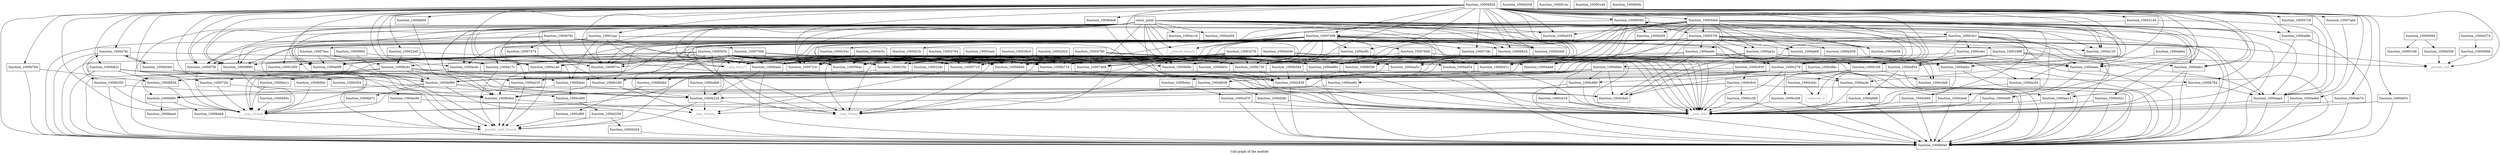 digraph "Call graph of the module." {
  label="Call graph of the module.";
  node [shape=record];

  Node_function_10006828 [label="{function_10006828}"];
  Node_function_1000b65c [label="{function_1000b65c}"];
  Node_function_100097f4 [label="{function_100097f4}"];
  Node_function_1000ac4c [label="{function_1000ac4c}"];
  Node_function_10009880 [label="{function_10009880}"];
  Node_function_1000990c [label="{function_1000990c}"];
  Node_function_1000a0f8 [label="{function_1000a0f8}"];
  Node_function_1000a120 [label="{function_1000a120}"];
  Node_function_1000ac94 [label="{function_1000ac94}"];
  Node_function_1000a17c [label="{function_1000a17c}"];
  Node_function_1000a1a0 [label="{function_1000a1a0}"];
  Node_function_1000a1c4 [label="{function_1000a1c4}"];
  Node_function_1000a220 [label="{function_1000a220}"];
  Node_function_1000a358 [label="{function_1000a358}"];
  Node_function_1000acdc [label="{function_1000acdc}"];
  Node_function_1000a3fc [label="{function_1000a3fc}"];
  Node_function_1000a4a8 [label="{function_1000a4a8}"];
  Node_function_1000b51c [label="{function_1000b51c}"];
  Node_function_1000ad54 [label="{function_1000ad54}"];
  Node_function_1000723c [label="{function_1000723c}"];
  Node_function_1000a554 [label="{function_1000a554}"];
  Node_function_1000728c [label="{function_1000728c}"];
  Node_function_1000aaec [label="{function_1000aaec}"];
  Node_function_100072fc [label="{function_100072fc}"];
  Node_function_1000a5d4 [label="{function_1000a5d4}"];
  Node_function_1000ad9c [label="{function_1000ad9c}"];
  Node_function_1000b550 [label="{function_1000b550}"];
  Node_function_1000ab64 [label="{function_1000ab64}"];
  Node_function_1000b624 [label="{function_1000b624}"];
  Node_function_10007b00 [label="{function_10007b00}"];
  Node_function_1000ade4 [label="{function_1000ade4}"];
  Node_function_1000ae2c [label="{function_1000ae2c}"];
  Node_function_1000a658 [label="{function_1000a658}"];
  Node_function_1000b584 [label="{function_1000b584}"];
  Node_function_1000ab74 [label="{function_1000ab74}"];
  Node_function_1000aed0 [label="{function_1000aed0}"];
  Node_function_10007468 [label="{function_10007468}"];
  Node_function_1000abbc [label="{function_1000abbc}"];
  Node_function_10007bec [label="{function_10007bec}"];
  Node_function_1000afe0 [label="{function_1000afe0}"];
  Node_function_1000aa5c [label="{function_1000aa5c}"];
  Node_function_1000b0a0 [label="{function_1000b0a0}"];
  Node_function_1000b0ac [label="{function_1000b0ac}"];
  Node_function_1000b5b8 [label="{function_1000b5b8}"];
  Node_function_1000ac04 [label="{function_1000ac04}"];
  Node_function_10007574 [label="{function_10007574}"];
  Node_function_1000b0e4 [label="{function_1000b0e4}"];
  Node_function_1000b5f4 [label="{function_1000b5f4}"];
  Node_function_10007d98 [label="{function_10007d98}"];
  Node_function_1000b180 [label="{function_1000b180}"];
  Node_function_1000a76c [label="{function_1000a76c}"];
  Node_function_1000a854 [label="{function_1000a854}"];
  Node_function_1000b224 [label="{function_1000b224}"];
  Node_function_100075b8 [label="{function_100075b8}"];
  Node_function_1000a8d8 [label="{function_1000a8d8}"];
  Node_function_10007ad4 [label="{function_10007ad4}"];
  Node_function_100097cc [label="{function_100097cc}"];
  Node_function_1000b2b4 [label="{function_1000b2b4}"];
  Node_function_1000aaa4 [label="{function_1000aaa4}"];
  Node_function_1000b350 [label="{function_1000b350}"];
  Node_function_1000a93c [label="{function_1000a93c}"];
  Node_function_1000a984 [label="{function_1000a984}"];
  Node_function_1000b4b4 [label="{function_1000b4b4}"];
  Node_function_1000a9cc [label="{function_1000a9cc}"];
  Node_function_1000b4e8 [label="{function_1000b4e8}"];
  Node_function_1000aa14 [label="{function_1000aa14}"];
  Node_function_1000c880 [label="{function_1000c880}"];
  Node_function_1000b69c [label="{function_1000b69c}"];
  Node_function_1000b6d4 [label="{function_1000b6d4}"];
  Node_function_1000b714 [label="{function_1000b714}"];
  Node_function_1000b750 [label="{function_1000b750}"];
  Node_function_1000b784 [label="{function_1000b784}"];
  Node_function_1000b7b4 [label="{function_1000b7b4}"];
  Node_function_1000b800 [label="{function_1000b800}"];
  Node_function_1000b82c [label="{function_1000b82c}"];
  Node_function_1000b90c [label="{function_1000b90c}"];
  Node_function_1000b934 [label="{function_1000b934}"];
  Node_function_1000b95c [label="{function_1000b95c}"];
  Node_function_1000b984 [label="{function_1000b984}"];
  Node_function_1000badc [label="{function_1000badc}"];
  Node_function_1000bb4c [label="{function_1000bb4c}"];
  Node_function_1000bc4c [label="{function_1000bc4c}"];
  Node_function_1000bd7c [label="{function_1000bd7c}"];
  Node_function_1000be1c [label="{function_1000be1c}"];
  Node_function_1000beb8 [label="{function_1000beb8}"];
  Node_function_1000bee4 [label="{function_1000bee4}"];
  Node_function_1000bf00 [label="{function_1000bf00}"];
  Node_function_1000c02c [label="{function_1000c02c}"];
  Node_function_1000c1f4 [label="{function_1000c1f4}"];
  Node_function_1000c278 [label="{function_1000c278}"];
  Node_function_1000c44c [label="{function_1000c44c}"];
  Node_function_1000c4e0 [label="{function_1000c4e0}"];
  Node_function_1000c4e8 [label="{function_1000c4e8}"];
  Node_function_1000c4ec [label="{function_1000c4ec}"];
  Node_function_1000c54c [label="{function_1000c54c}"];
  Node_function_1000c5cc [label="{function_1000c5cc}"];
  Node_function_1000c838 [label="{function_1000c838}"];
  Node_function_1000c8bc [label="{function_1000c8bc}"];
  Node_function_1000c930 [label="{function_1000c930}"];
  Node_function_1000c9c0 [label="{function_1000c9c0}"];
  Node_function_1000cb18 [label="{function_1000cb18}"];
  Node_function_1000cb60 [label="{function_1000cb60}"];
  Node_function_1000cba8 [label="{function_1000cba8}"];
  Node_function_1000cbf0 [label="{function_1000cbf0}"];
  Node_function_1000cc38 [label="{function_1000cc38}"];
  Node_function_1000ccb8 [label="{function_1000ccb8}"];
  Node_function_1000cd00 [label="{function_1000cd00}"];
  Node_function_1000cd70 [label="{function_1000cd70}"];
  Node_function_1000cdb8 [label="{function_1000cdb8}"];
  Node_function_1000ce84 [label="{function_1000ce84}"];
  Node_function_1000cf34 [label="{function_1000cf34}"];
  Node_function_1000cf68 [label="{function_1000cf68}"];
  Node_function_1000d028 [label="{function_1000d028}"];
  Node_function_1000d0ec [label="{function_1000d0ec}"];
  Node_function_1000d23c [label="{function_1000d23c}"];
  Node_function_1000d258 [label="{function_1000d258}"];
  Node_function_1000d28c [label="{function_1000d28c}"];
  Node_function_1000d2d4 [label="{function_1000d2d4}"];
  Node_function_1000d308 [label="{function_1000d308}"];
  Node_function_1000d358 [label="{function_1000d358}"];
  Node_function_1000d374 [label="{function_1000d374}"];
  Node___asm_rlwinm [color="gray50", fontcolor="gray50", label="{__asm_rlwinm}"];
  Node___asm_rlwinm_ [color="gray50", fontcolor="gray50", label="{__asm_rlwinm_}"];
  Node___asm_rlwimi [color="gray50", fontcolor="gray50", label="{__asm_rlwimi}"];
  Node___asm_mfcr [color="gray50", fontcolor="gray50", label="{__asm_mfcr}"];
  Node___asm_mtcrf [color="gray50", fontcolor="gray50", label="{__asm_mtcrf}"];
  Node_unknown_0 [color="gray50", fontcolor="gray50", label="{unknown_0}"];
  Node___pseudo_call [color="gray50", fontcolor="gray50", label="{__pseudo_call}"];
  Node___pseudo_branch [color="gray50", fontcolor="gray50", label="{__pseudo_branch}"];
  Node___pseudo_cond_branch [color="gray50", fontcolor="gray50", label="{__pseudo_cond_branch}"];
  Node_function_10000094 [label="{function_10000094}"];
  Node_function_100000b8 [label="{function_100000b8}"];
  Node_function_1000014c [label="{function_1000014c}"];
  Node_function_10000168 [label="{function_10000168}"];
  Node_function_100001d4 [label="{function_100001d4}"];
  Node_entry_point [label="{entry_point}"];
  Node_function_10001d50 [label="{function_10001d50}"];
  Node_function_10001d98 [label="{function_10001d98}"];
  Node_function_10001eac [label="{function_10001eac}"];
  Node_function_10002140 [label="{function_10002140}"];
  Node_function_100022dc [label="{function_100022dc}"];
  Node_function_1000235c [label="{function_1000235c}"];
  Node_function_100023e0 [label="{function_100023e0}"];
  Node_function_10002764 [label="{function_10002764}"];
  Node_function_10002d24 [label="{function_10002d24}"];
  Node_function_10003278 [label="{function_10003278}"];
  Node_function_100038c0 [label="{function_100038c0}"];
  Node_function_10003ea4 [label="{function_10003ea4}"];
  Node_function_10004448 [label="{function_10004448}"];
  Node_function_10004780 [label="{function_10004780}"];
  Node_function_10004c5c [label="{function_10004c5c}"];
  Node_function_1000503c [label="{function_1000503c}"];
  Node_function_100056ac [label="{function_100056ac}"];
  Node_function_10005710 [label="{function_10005710}"];
  Node_function_100057c8 [label="{function_100057c8}"];
  Node_function_100057f4 [label="{function_100057f4}"];
  Node_function_10005de4 [label="{function_10005de4}"];
  Node_function_1000656c [label="{function_1000656c}"];
  Node_function_10006580 [label="{function_10006580}"];
  Node_function_1000676c [label="{function_1000676c}"];
  Node_function_10006828 -> Node_function_100097f4;
  Node_function_10006828 -> Node_function_1000ac4c;
  Node_function_10006828 -> Node_function_10009880;
  Node_function_10006828 -> Node_function_1000a0f8;
  Node_function_10006828 -> Node_function_1000a120;
  Node_function_10006828 -> Node_function_1000ac94;
  Node_function_10006828 -> Node_function_1000a1a0;
  Node_function_10006828 -> Node_function_1000acdc;
  Node_function_10006828 -> Node_function_1000a3fc;
  Node_function_10006828 -> Node_function_1000723c;
  Node_function_10006828 -> Node_function_1000a554;
  Node_function_10006828 -> Node_function_1000728c;
  Node_function_10006828 -> Node_function_1000aaec;
  Node_function_10006828 -> Node_function_100072fc;
  Node_function_10006828 -> Node_function_1000ad9c;
  Node_function_10006828 -> Node_function_1000b550;
  Node_function_10006828 -> Node_function_1000b624;
  Node_function_10006828 -> Node_function_1000ade4;
  Node_function_10006828 -> Node_function_1000ab74;
  Node_function_10006828 -> Node_function_1000b0a0;
  Node_function_10006828 -> Node_function_1000b5b8;
  Node_function_10006828 -> Node_function_1000b0e4;
  Node_function_10006828 -> Node_function_10007d98;
  Node_function_10006828 -> Node_function_1000a76c;
  Node_function_10006828 -> Node_function_1000a854;
  Node_function_10006828 -> Node_function_10007ad4;
  Node_function_10006828 -> Node_function_100097cc;
  Node_function_10006828 -> Node_function_1000aaa4;
  Node_function_10006828 -> Node_function_1000a93c;
  Node_function_10006828 -> Node_function_1000a984;
  Node_function_10006828 -> Node_function_1000a9cc;
  Node_function_10006828 -> Node_function_1000b4e8;
  Node_function_10006828 -> Node_function_1000b69c;
  Node_function_10006828 -> Node_function_1000b750;
  Node_function_10006828 -> Node_function_1000b784;
  Node_function_10006828 -> Node_function_1000b7b4;
  Node_function_10006828 -> Node_function_1000b800;
  Node_function_10006828 -> Node_function_1000b82c;
  Node_function_10006828 -> Node_function_1000c1f4;
  Node_function_10006828 -> Node_function_1000c278;
  Node_function_10006828 -> Node___asm_rlwinm;
  Node_function_10006828 -> Node___pseudo_call;
  Node_function_10006828 -> Node_function_10001eac;
  Node_function_10006828 -> Node_function_10002140;
  Node_function_10006828 -> Node_function_100023e0;
  Node_function_10006828 -> Node_function_100057c8;
  Node_function_10006828 -> Node_function_10005de4;
  Node_function_10006828 -> Node_function_10006580;
  Node_function_1000b65c -> Node_function_1000c838;
  Node_function_100097f4 -> Node___asm_rlwinm;
  Node_function_100097f4 -> Node___pseudo_cond_branch;
  Node_function_1000ac4c -> Node_function_1000b0a0;
  Node_function_1000ac4c -> Node___asm_mfcr;
  Node_function_10009880 -> Node___asm_rlwinm;
  Node_function_10009880 -> Node___pseudo_cond_branch;
  Node_function_1000990c -> Node_function_1000a17c;
  Node_function_1000990c -> Node_function_1000b984;
  Node_function_1000a0f8 -> Node___pseudo_cond_branch;
  Node_function_1000ac94 -> Node_function_1000b0a0;
  Node_function_1000ac94 -> Node___asm_mfcr;
  Node_function_1000a17c -> Node___pseudo_cond_branch;
  Node_function_1000a1a0 -> Node___pseudo_cond_branch;
  Node_function_1000a220 -> Node___pseudo_cond_branch;
  Node_function_1000a358 -> Node_function_1000abbc;
  Node_function_1000acdc -> Node_function_1000b0a0;
  Node_function_1000acdc -> Node___asm_mfcr;
  Node_function_1000a3fc -> Node_function_1000b550;
  Node_function_1000a3fc -> Node_function_1000b584;
  Node_function_1000a3fc -> Node_function_1000b0a0;
  Node_function_1000a3fc -> Node_function_1000a984;
  Node_function_1000a3fc -> Node_function_1000b750;
  Node_function_1000b51c -> Node_function_1000c838;
  Node_function_1000ad54 -> Node_function_1000b0a0;
  Node_function_1000ad54 -> Node___asm_mfcr;
  Node_function_1000728c -> Node_function_1000ad54;
  Node_function_1000728c -> Node_function_1000aa5c;
  Node_function_1000728c -> Node_function_1000b0ac;
  Node_function_1000728c -> Node_function_1000aa14;
  Node_function_1000aaec -> Node_function_1000b0a0;
  Node_function_1000aaec -> Node___asm_mfcr;
  Node_function_100072fc -> Node_function_1000b0e4;
  Node_function_100072fc -> Node___asm_rlwinm;
  Node_function_1000ad9c -> Node_function_1000b0a0;
  Node_function_1000ad9c -> Node___asm_mfcr;
  Node_function_1000b550 -> Node_function_1000c838;
  Node_function_1000ab64 -> Node_function_1000aaec;
  Node_function_1000b624 -> Node_function_1000c838;
  Node_function_10007b00 -> Node_function_1000a1a0;
  Node_function_10007b00 -> Node_function_1000b550;
  Node_function_10007b00 -> Node_function_1000a854;
  Node_function_10007b00 -> Node_function_1000a984;
  Node_function_10007b00 -> Node_function_1000b750;
  Node_function_1000ade4 -> Node_function_1000b0a0;
  Node_function_1000ade4 -> Node___asm_mfcr;
  Node_function_1000ae2c -> Node_function_1000b0a0;
  Node_function_1000ae2c -> Node_function_1000a984;
  Node_function_1000ae2c -> Node_function_1000bb4c;
  Node_function_1000ae2c -> Node_function_1000c4e0;
  Node_function_1000ae2c -> Node_function_1000c4e8;
  Node_function_1000b584 -> Node_function_1000c838;
  Node_function_1000ab74 -> Node_function_1000b0a0;
  Node_function_1000ab74 -> Node___asm_mfcr;
  Node_function_1000aed0 -> Node_function_1000aaec;
  Node_function_1000aed0 -> Node_function_1000b0a0;
  Node_function_1000aed0 -> Node_function_1000a854;
  Node_function_1000aed0 -> Node_function_1000a984;
  Node_function_1000aed0 -> Node_function_1000b984;
  Node_function_1000aed0 -> Node_function_1000badc;
  Node_function_1000aed0 -> Node_function_1000bb4c;
  Node_function_1000aed0 -> Node_function_1000c4e0;
  Node_function_1000aed0 -> Node_function_1000c8bc;
  Node_function_1000abbc -> Node_function_1000b0a0;
  Node_function_1000abbc -> Node___asm_mfcr;
  Node_function_10007bec -> Node_function_1000a0f8;
  Node_function_10007bec -> Node_function_1000a17c;
  Node_function_10007bec -> Node_function_1000b984;
  Node_function_10007bec -> Node_function_1000bc4c;
  Node_function_1000afe0 -> Node_function_1000c4e0;
  Node_function_1000afe0 -> Node_function_1000c4e8;
  Node_function_1000afe0 -> Node_function_1000c930;
  Node_function_1000aa5c -> Node_function_1000b0a0;
  Node_function_1000aa5c -> Node___asm_mfcr;
  Node_function_1000b0ac -> Node_function_1000cd70;
  Node_function_1000b5b8 -> Node_function_1000c838;
  Node_function_1000ac04 -> Node_function_1000b0a0;
  Node_function_1000ac04 -> Node___asm_mfcr;
  Node_function_10007574 -> Node_function_1000bb4c;
  Node_function_1000b0e4 -> Node___asm_rlwinm_;
  Node_function_1000b0e4 -> Node___pseudo_cond_branch;
  Node_function_1000b5f4 -> Node_function_1000c838;
  Node_function_10007d98 -> Node_function_1000b65c;
  Node_function_10007d98 -> Node_function_1000ac4c;
  Node_function_10007d98 -> Node_function_1000a3fc;
  Node_function_10007d98 -> Node_function_1000ad54;
  Node_function_10007d98 -> Node_function_1000723c;
  Node_function_10007d98 -> Node_function_1000728c;
  Node_function_10007d98 -> Node_function_1000b624;
  Node_function_10007d98 -> Node_function_10007b00;
  Node_function_10007d98 -> Node_function_10007bec;
  Node_function_10007d98 -> Node_function_1000b0a0;
  Node_function_10007d98 -> Node_function_1000b5b8;
  Node_function_10007d98 -> Node_function_1000b180;
  Node_function_10007d98 -> Node_function_1000a854;
  Node_function_10007d98 -> Node_function_1000a984;
  Node_function_10007d98 -> Node_function_1000a9cc;
  Node_function_10007d98 -> Node_function_1000b69c;
  Node_function_10007d98 -> Node_function_1000b6d4;
  Node_function_10007d98 -> Node_function_1000b714;
  Node_function_10007d98 -> Node_function_1000b750;
  Node_function_10007d98 -> Node_function_1000badc;
  Node_function_10007d98 -> Node_function_1000c1f4;
  Node_function_10007d98 -> Node___asm_rlwinm;
  Node_function_10007d98 -> Node___asm_rlwimi;
  Node_function_10007d98 -> Node___pseudo_branch;
  Node_function_10007d98 -> Node_function_100056ac;
  Node_function_10007d98 -> Node_function_10005710;
  Node_function_1000b180 -> Node_function_1000b0e4;
  Node_function_1000b180 -> Node___asm_rlwinm_;
  Node_function_1000a76c -> Node_function_1000b0a0;
  Node_function_1000a76c -> Node_function_1000b2b4;
  Node_function_1000a76c -> Node_function_1000b350;
  Node_function_1000a76c -> Node___asm_mfcr;
  Node_function_1000a854 -> Node_function_1000b0a0;
  Node_function_1000a854 -> Node_function_1000a8d8;
  Node_function_1000a854 -> Node___asm_mfcr;
  Node_function_1000b224 -> Node___asm_rlwinm_;
  Node_function_1000b224 -> Node___asm_rlwimi;
  Node_function_1000b224 -> Node___pseudo_cond_branch;
  Node_function_100075b8 -> Node_function_1000b65c;
  Node_function_100075b8 -> Node_function_1000ac4c;
  Node_function_100075b8 -> Node_function_1000a0f8;
  Node_function_100075b8 -> Node_function_1000a1a0;
  Node_function_100075b8 -> Node_function_1000723c;
  Node_function_100075b8 -> Node_function_1000b550;
  Node_function_100075b8 -> Node_function_1000a854;
  Node_function_100075b8 -> Node_function_1000a984;
  Node_function_100075b8 -> Node_function_1000b69c;
  Node_function_100075b8 -> Node_function_1000b750;
  Node_function_100075b8 -> Node_function_1000badc;
  Node_function_100075b8 -> Node_function_1000bb4c;
  Node_function_100075b8 -> Node_function_1000bc4c;
  Node_function_100075b8 -> Node_function_1000c278;
  Node_function_100075b8 -> Node___asm_rlwinm;
  Node_function_100075b8 -> Node___asm_mfcr;
  Node_function_100075b8 -> Node___asm_mtcrf;
  Node_function_1000a8d8 -> Node_function_1000b0a0;
  Node_function_1000a8d8 -> Node___asm_mfcr;
  Node_function_10007ad4 -> Node_function_1000aaa4;
  Node_function_1000b2b4 -> Node_function_1000a76c;
  Node_function_1000b2b4 -> Node_function_1000b224;
  Node_function_1000b2b4 -> Node_function_1000cf34;
  Node_function_1000aaa4 -> Node_function_1000b0a0;
  Node_function_1000aaa4 -> Node___asm_mfcr;
  Node_function_1000b350 -> Node_function_1000b0a0;
  Node_function_1000b350 -> Node_function_1000b0e4;
  Node_function_1000b350 -> Node_function_1000a76c;
  Node_function_1000b350 -> Node___asm_rlwinm;
  Node_function_1000a93c -> Node_function_1000b0a0;
  Node_function_1000a93c -> Node___asm_mfcr;
  Node_function_1000a984 -> Node_function_1000b0a0;
  Node_function_1000a984 -> Node___asm_mfcr;
  Node_function_1000b4b4 -> Node_function_1000cf68;
  Node_function_1000a9cc -> Node_function_1000b0a0;
  Node_function_1000a9cc -> Node___asm_mfcr;
  Node_function_1000b4e8 -> Node_function_1000c838;
  Node_function_1000aa14 -> Node_function_1000b0a0;
  Node_function_1000aa14 -> Node___asm_mfcr;
  Node_function_1000c880 -> Node_function_1000b0a0;
  Node_function_1000c880 -> Node___asm_mfcr;
  Node_function_1000b69c -> Node_function_1000c838;
  Node_function_1000b6d4 -> Node_function_1000c838;
  Node_function_1000b714 -> Node_function_1000c838;
  Node_function_1000b750 -> Node_function_1000c838;
  Node_function_1000b784 -> Node_function_1000aaa4;
  Node_function_1000b784 -> Node_function_1000aa14;
  Node_function_1000b7b4 -> Node_function_1000b0a0;
  Node_function_1000b7b4 -> Node_function_1000b934;
  Node_function_1000b800 -> Node_function_1000b224;
  Node_function_1000b82c -> Node_function_1000b0a0;
  Node_function_1000b82c -> Node_function_1000b90c;
  Node_function_1000b82c -> Node_function_1000b934;
  Node_function_1000b82c -> Node_function_1000d028;
  Node_function_1000b90c -> Node___asm_rlwinm;
  Node_function_1000b934 -> Node___asm_rlwinm;
  Node_function_1000b95c -> Node___asm_rlwinm;
  Node_function_1000b984 -> Node_function_1000b0a0;
  Node_function_1000b984 -> Node_function_1000bd7c;
  Node_function_1000b984 -> Node_function_1000bf00;
  Node_function_1000b984 -> Node_function_1000c4e0;
  Node_function_1000b984 -> Node_function_1000cd00;
  Node_function_1000b984 -> Node___asm_rlwinm;
  Node_function_1000badc -> Node_function_1000b0a0;
  Node_function_1000badc -> Node_function_1000b224;
  Node_function_1000badc -> Node_function_1000b984;
  Node_function_1000bb4c -> Node_function_1000bf00;
  Node_function_1000bb4c -> Node_function_1000c4e0;
  Node_function_1000bb4c -> Node_function_1000cd00;
  Node_function_1000bc4c -> Node_function_1000b0e4;
  Node_function_1000bc4c -> Node_function_1000b984;
  Node_function_1000bc4c -> Node_function_1000bb4c;
  Node_function_1000bc4c -> Node_function_1000be1c;
  Node_function_1000bc4c -> Node_function_1000bf00;
  Node_function_1000bc4c -> Node_function_1000c4e0;
  Node_function_1000bc4c -> Node___asm_rlwinm;
  Node_function_1000bd7c -> Node___asm_rlwinm;
  Node_function_1000be1c -> Node___asm_rlwinm;
  Node_function_1000beb8 -> Node___pseudo_cond_branch;
  Node_function_1000bf00 -> Node_function_1000beb8;
  Node_function_1000bf00 -> Node_function_1000bee4;
  Node_function_1000c02c -> Node_function_1000b0a0;
  Node_function_1000c02c -> Node___asm_rlwinm_;
  Node_function_1000c1f4 -> Node_function_1000c880;
  Node_function_1000c1f4 -> Node_function_1000c44c;
  Node_function_1000c1f4 -> Node_function_1000c4e0;
  Node_function_1000c1f4 -> Node_function_1000c4e8;
  Node_function_1000c1f4 -> Node_unknown_0;
  Node_function_1000c278 -> Node_function_1000acdc;
  Node_function_1000c278 -> Node_function_1000b0a0;
  Node_function_1000c278 -> Node_function_1000b90c;
  Node_function_1000c278 -> Node_function_1000b934;
  Node_function_1000c278 -> Node_function_1000ccb8;
  Node_function_1000c278 -> Node_function_1000d028;
  Node_function_1000c278 -> Node___asm_rlwinm;
  Node_function_1000c278 -> Node___asm_mfcr;
  Node_function_1000c44c -> Node_unknown_0;
  Node_function_1000c4ec -> Node_function_1000aaec;
  Node_function_1000c4ec -> Node_function_1000a854;
  Node_function_1000c4ec -> Node_function_1000d0ec;
  Node_function_1000c5cc -> Node_function_1000b0a0;
  Node_function_1000c5cc -> Node_function_1000b0e4;
  Node_function_1000c5cc -> Node_function_1000b224;
  Node_function_1000c5cc -> Node_function_1000c1f4;
  Node_function_1000c5cc -> Node_function_1000c4ec;
  Node_function_1000c5cc -> Node_function_1000c54c;
  Node_function_1000c5cc -> Node_function_1000cb18;
  Node_function_1000c5cc -> Node_function_1000cb60;
  Node_function_1000c5cc -> Node_function_1000cba8;
  Node_function_1000c5cc -> Node_function_1000cbf0;
  Node_function_1000c5cc -> Node_function_1000d23c;
  Node_function_1000c5cc -> Node___pseudo_call;
  Node_function_1000c838 -> Node_function_1000b0a0;
  Node_function_1000c838 -> Node___asm_mfcr;
  Node_function_1000c8bc -> Node_function_1000b0a0;
  Node_function_1000c8bc -> Node_function_1000ce84;
  Node_function_1000c8bc -> Node___asm_mfcr;
  Node_function_1000c930 -> Node_function_1000b180;
  Node_function_1000c930 -> Node_function_1000c9c0;
  Node_function_1000c9c0 -> Node_function_1000b0a0;
  Node_function_1000c9c0 -> Node_function_1000b0e4;
  Node_function_1000c9c0 -> Node_function_1000cc38;
  Node_function_1000c9c0 -> Node___asm_rlwinm;
  Node_function_1000c9c0 -> Node___asm_mfcr;
  Node_function_1000cb18 -> Node_function_1000b0a0;
  Node_function_1000cb18 -> Node___asm_mfcr;
  Node_function_1000cb60 -> Node_function_1000b0a0;
  Node_function_1000cb60 -> Node___asm_mfcr;
  Node_function_1000cba8 -> Node_function_1000b0a0;
  Node_function_1000cba8 -> Node___asm_mfcr;
  Node_function_1000cbf0 -> Node_function_1000b0a0;
  Node_function_1000cbf0 -> Node___asm_mfcr;
  Node_function_1000cc38 -> Node_function_1000b0a0;
  Node_function_1000cc38 -> Node___asm_mfcr;
  Node_function_1000ccb8 -> Node_function_1000b0a0;
  Node_function_1000ccb8 -> Node___asm_mfcr;
  Node_function_1000cd00 -> Node_function_1000d258;
  Node_function_1000cd70 -> Node_function_1000b0a0;
  Node_function_1000cd70 -> Node___asm_mfcr;
  Node_function_1000cdb8 -> Node_function_1000b224;
  Node_function_1000ce84 -> Node_function_1000b224;
  Node_function_1000cf34 -> Node_function_1000b0e4;
  Node_function_1000cf68 -> Node___pseudo_cond_branch;
  Node_function_1000d028 -> Node_function_1000b0e4;
  Node_function_1000d028 -> Node_function_1000d28c;
  Node_function_1000d0ec -> Node_function_1000acdc;
  Node_function_1000d0ec -> Node_function_1000b224;
  Node_function_1000d0ec -> Node_function_1000c880;
  Node_function_1000d0ec -> Node_function_1000b784;
  Node_function_1000d0ec -> Node_function_1000b934;
  Node_function_1000d0ec -> Node_function_1000c4e0;
  Node_function_1000d0ec -> Node_function_1000d028;
  Node_function_1000d0ec -> Node___pseudo_cond_branch;
  Node_function_1000d258 -> Node_function_1000d2d4;
  Node_function_1000d258 -> Node___pseudo_cond_branch;
  Node_function_1000d28c -> Node_function_1000b0a0;
  Node_function_1000d28c -> Node___asm_mfcr;
  Node_function_1000d2d4 -> Node_function_1000b0a0;
  Node_function_1000d308 -> Node___pseudo_call;
  Node_function_1000d374 -> Node_function_100000b8;
  Node_function_10000094 -> Node_function_1000d308;
  Node_function_10000094 -> Node_function_10000168;
  Node_function_100000b8 -> Node___pseudo_call;
  Node_entry_point -> Node_function_100097f4;
  Node_entry_point -> Node_function_1000ac4c;
  Node_entry_point -> Node_function_10009880;
  Node_entry_point -> Node_function_1000a0f8;
  Node_entry_point -> Node_function_1000a120;
  Node_entry_point -> Node_function_1000a1a0;
  Node_entry_point -> Node_function_1000a1c4;
  Node_entry_point -> Node_function_1000a220;
  Node_entry_point -> Node_function_1000a4a8;
  Node_entry_point -> Node_function_1000ad54;
  Node_entry_point -> Node_function_1000723c;
  Node_entry_point -> Node_function_1000a554;
  Node_entry_point -> Node_function_1000a5d4;
  Node_entry_point -> Node_function_1000b550;
  Node_entry_point -> Node_function_1000b624;
  Node_entry_point -> Node_function_1000a658;
  Node_entry_point -> Node_function_1000b0a0;
  Node_entry_point -> Node_function_1000b5b8;
  Node_entry_point -> Node_function_1000b180;
  Node_entry_point -> Node_function_1000a854;
  Node_entry_point -> Node_function_1000b224;
  Node_entry_point -> Node_function_100097cc;
  Node_entry_point -> Node_function_1000a984;
  Node_entry_point -> Node_function_1000b69c;
  Node_entry_point -> Node_function_1000b714;
  Node_entry_point -> Node_function_1000b750;
  Node_entry_point -> Node_function_1000badc;
  Node_entry_point -> Node_function_1000c278;
  Node_entry_point -> Node_function_1000c5cc;
  Node_entry_point -> Node___asm_rlwinm;
  Node_entry_point -> Node___asm_mfcr;
  Node_entry_point -> Node___asm_mtcrf;
  Node_entry_point -> Node___pseudo_branch;
  Node_entry_point -> Node_function_10001d50;
  Node_entry_point -> Node_function_1000235c;
  Node_function_10001d50 -> Node___pseudo_cond_branch;
  Node_function_10001d98 -> Node_function_1000aa5c;
  Node_function_10001d98 -> Node_function_1000aaa4;
  Node_function_10001d98 -> Node_function_1000a9cc;
  Node_function_10001d98 -> Node_function_1000c1f4;
  Node_function_10001d98 -> Node_function_1000c278;
  Node_function_10001d98 -> Node___pseudo_call;
  Node_function_10001eac -> Node_function_1000a17c;
  Node_function_10001eac -> Node_function_1000b0a0;
  Node_function_10001eac -> Node_function_1000badc;
  Node_function_10001eac -> Node_function_1000bb4c;
  Node_function_10001eac -> Node___asm_mfcr;
  Node_function_10001eac -> Node___asm_mtcrf;
  Node_function_10001eac -> Node_function_10001d98;
  Node_function_10002140 -> Node_function_10007d98;
  Node_function_10002140 -> Node_function_1000aaa4;
  Node_function_100022dc -> Node_function_1000b4b4;
  Node_function_1000235c -> Node_function_1000a220;
  Node_function_100023e0 -> Node_function_1000badc;
  Node_function_100023e0 -> Node_function_1000bc4c;
  Node_function_10002764 -> Node_function_1000a17c;
  Node_function_10002764 -> Node_function_1000723c;
  Node_function_10002764 -> Node_function_10007468;
  Node_function_10002764 -> Node_function_1000a984;
  Node_function_10002764 -> Node_function_1000b6d4;
  Node_function_10002764 -> Node_function_1000b714;
  Node_function_10002764 -> Node_function_1000b750;
  Node_function_10002764 -> Node_function_1000badc;
  Node_function_10002764 -> Node___asm_rlwimi;
  Node_function_10002764 -> Node___asm_mfcr;
  Node_function_10002764 -> Node___asm_mtcrf;
  Node_function_10002764 -> Node_function_1000235c;
  Node_function_10002764 -> Node_function_100056ac;
  Node_function_10002764 -> Node_function_10005710;
  Node_function_10002d24 -> Node_function_1000723c;
  Node_function_10002d24 -> Node_function_10007468;
  Node_function_10002d24 -> Node_function_1000a984;
  Node_function_10002d24 -> Node_function_1000b6d4;
  Node_function_10002d24 -> Node_function_1000b714;
  Node_function_10002d24 -> Node_function_1000b750;
  Node_function_10002d24 -> Node_function_1000badc;
  Node_function_10002d24 -> Node___asm_rlwimi;
  Node_function_10002d24 -> Node___asm_mfcr;
  Node_function_10002d24 -> Node___asm_mtcrf;
  Node_function_10002d24 -> Node_function_1000235c;
  Node_function_10002d24 -> Node_function_100056ac;
  Node_function_10002d24 -> Node_function_10005710;
  Node_function_10003278 -> Node_function_1000b65c;
  Node_function_10003278 -> Node_function_1000ad54;
  Node_function_10003278 -> Node_function_1000723c;
  Node_function_10003278 -> Node_function_1000b550;
  Node_function_10003278 -> Node_function_10007468;
  Node_function_10003278 -> Node_function_1000a854;
  Node_function_10003278 -> Node_function_1000a984;
  Node_function_10003278 -> Node_function_1000b6d4;
  Node_function_10003278 -> Node_function_1000b714;
  Node_function_10003278 -> Node_function_1000b750;
  Node_function_10003278 -> Node_function_1000b984;
  Node_function_10003278 -> Node_function_1000badc;
  Node_function_10003278 -> Node___asm_rlwimi;
  Node_function_10003278 -> Node___asm_mfcr;
  Node_function_10003278 -> Node___asm_mtcrf;
  Node_function_10003278 -> Node_function_1000235c;
  Node_function_10003278 -> Node_function_100056ac;
  Node_function_10003278 -> Node_function_10005710;
  Node_function_100038c0 -> Node_function_1000723c;
  Node_function_100038c0 -> Node_function_10007468;
  Node_function_100038c0 -> Node_function_1000a984;
  Node_function_100038c0 -> Node_function_1000b6d4;
  Node_function_100038c0 -> Node_function_1000b714;
  Node_function_100038c0 -> Node_function_1000b750;
  Node_function_100038c0 -> Node_function_1000badc;
  Node_function_100038c0 -> Node___asm_rlwimi;
  Node_function_100038c0 -> Node___asm_mfcr;
  Node_function_100038c0 -> Node___asm_mtcrf;
  Node_function_100038c0 -> Node_function_100022dc;
  Node_function_100038c0 -> Node_function_1000235c;
  Node_function_100038c0 -> Node_function_100056ac;
  Node_function_100038c0 -> Node_function_10005710;
  Node_function_10003ea4 -> Node_function_1000723c;
  Node_function_10003ea4 -> Node_function_1000a984;
  Node_function_10003ea4 -> Node_function_1000b6d4;
  Node_function_10003ea4 -> Node_function_1000b714;
  Node_function_10003ea4 -> Node_function_1000b750;
  Node_function_10003ea4 -> Node_function_1000badc;
  Node_function_10003ea4 -> Node___asm_rlwimi;
  Node_function_10003ea4 -> Node___asm_mfcr;
  Node_function_10003ea4 -> Node___asm_mtcrf;
  Node_function_10003ea4 -> Node_function_100022dc;
  Node_function_10003ea4 -> Node_function_1000235c;
  Node_function_10003ea4 -> Node_function_100056ac;
  Node_function_10003ea4 -> Node_function_10005710;
  Node_function_10004448 -> Node_function_1000b51c;
  Node_function_10004448 -> Node_function_1000723c;
  Node_function_10004448 -> Node_function_1000b550;
  Node_function_10004448 -> Node_function_10007468;
  Node_function_10004448 -> Node_function_1000b69c;
  Node_function_10004448 -> Node_function_1000b750;
  Node_function_10004448 -> Node_function_1000badc;
  Node_function_10004448 -> Node___asm_mfcr;
  Node_function_10004448 -> Node_function_1000235c;
  Node_function_10004780 -> Node_function_1000723c;
  Node_function_10004780 -> Node_function_10007468;
  Node_function_10004780 -> Node_function_1000a984;
  Node_function_10004780 -> Node_function_1000b6d4;
  Node_function_10004780 -> Node_function_1000b714;
  Node_function_10004780 -> Node_function_1000b750;
  Node_function_10004780 -> Node_function_1000badc;
  Node_function_10004780 -> Node___asm_rlwimi;
  Node_function_10004780 -> Node___asm_mfcr;
  Node_function_10004780 -> Node___asm_mtcrf;
  Node_function_10004780 -> Node_function_1000235c;
  Node_function_10004780 -> Node_function_100056ac;
  Node_function_10004780 -> Node_function_10005710;
  Node_function_10004c5c -> Node_function_10009880;
  Node_function_10004c5c -> Node_function_1000a17c;
  Node_function_10004c5c -> Node_function_1000723c;
  Node_function_10004c5c -> Node_function_100097cc;
  Node_function_10004c5c -> Node_function_1000a984;
  Node_function_10004c5c -> Node_function_1000b6d4;
  Node_function_10004c5c -> Node_function_1000b714;
  Node_function_10004c5c -> Node_function_1000b750;
  Node_function_10004c5c -> Node_function_1000badc;
  Node_function_10004c5c -> Node___asm_rlwimi;
  Node_function_10004c5c -> Node___asm_mfcr;
  Node_function_10004c5c -> Node___asm_mtcrf;
  Node_function_10004c5c -> Node_function_1000235c;
  Node_function_10004c5c -> Node_function_100056ac;
  Node_function_10004c5c -> Node_function_10005710;
  Node_function_1000503c -> Node_function_100097f4;
  Node_function_1000503c -> Node_function_10009880;
  Node_function_1000503c -> Node_function_1000a0f8;
  Node_function_1000503c -> Node_function_1000a17c;
  Node_function_1000503c -> Node_function_1000a4a8;
  Node_function_1000503c -> Node_function_1000723c;
  Node_function_1000503c -> Node_function_1000aaec;
  Node_function_1000503c -> Node_function_100072fc;
  Node_function_1000503c -> Node_function_1000abbc;
  Node_function_1000503c -> Node_function_100097cc;
  Node_function_1000503c -> Node_function_1000a984;
  Node_function_1000503c -> Node_function_1000b4b4;
  Node_function_1000503c -> Node_function_1000b6d4;
  Node_function_1000503c -> Node_function_1000b714;
  Node_function_1000503c -> Node_function_1000b750;
  Node_function_1000503c -> Node_function_1000badc;
  Node_function_1000503c -> Node___asm_rlwimi;
  Node_function_1000503c -> Node___asm_mfcr;
  Node_function_1000503c -> Node___asm_mtcrf;
  Node_function_1000503c -> Node_function_10001d50;
  Node_function_1000503c -> Node_function_1000235c;
  Node_function_1000503c -> Node_function_100056ac;
  Node_function_1000503c -> Node_function_10005710;
  Node_function_10005710 -> Node___asm_rlwinm_;
  Node_function_100057c8 -> Node_function_1000aaa4;
  Node_function_100057f4 -> Node_function_100097f4;
  Node_function_100057f4 -> Node_function_10009880;
  Node_function_100057f4 -> Node_function_1000a0f8;
  Node_function_100057f4 -> Node_function_1000a120;
  Node_function_100057f4 -> Node_function_1000a1a0;
  Node_function_100057f4 -> Node_function_1000a220;
  Node_function_100057f4 -> Node_function_1000a358;
  Node_function_100057f4 -> Node_function_1000a4a8;
  Node_function_100057f4 -> Node_function_1000aaec;
  Node_function_100057f4 -> Node_function_1000ae2c;
  Node_function_100057f4 -> Node_function_1000a658;
  Node_function_100057f4 -> Node_function_1000aed0;
  Node_function_100057f4 -> Node_function_1000afe0;
  Node_function_100057f4 -> Node_function_1000ac04;
  Node_function_100057f4 -> Node_function_1000b224;
  Node_function_100057f4 -> Node_function_100097cc;
  Node_function_100057f4 -> Node_function_1000aaa4;
  Node_function_100057f4 -> Node_function_1000a984;
  Node_function_100057f4 -> Node_function_1000c278;
  Node_function_10005de4 -> Node_function_100097f4;
  Node_function_10005de4 -> Node_function_10009880;
  Node_function_10005de4 -> Node_function_1000a120;
  Node_function_10005de4 -> Node_function_1000a1a0;
  Node_function_10005de4 -> Node_function_1000a4a8;
  Node_function_10005de4 -> Node_function_1000b51c;
  Node_function_10005de4 -> Node_function_1000ad54;
  Node_function_10005de4 -> Node_function_1000a554;
  Node_function_10005de4 -> Node_function_1000aaec;
  Node_function_10005de4 -> Node_function_1000ad9c;
  Node_function_10005de4 -> Node_function_1000ae2c;
  Node_function_10005de4 -> Node_function_1000a658;
  Node_function_10005de4 -> Node_function_1000aed0;
  Node_function_10005de4 -> Node_function_1000abbc;
  Node_function_10005de4 -> Node_function_1000afe0;
  Node_function_10005de4 -> Node_function_1000aa5c;
  Node_function_10005de4 -> Node_function_1000ac04;
  Node_function_10005de4 -> Node_function_1000b5f4;
  Node_function_10005de4 -> Node_function_100097cc;
  Node_function_10005de4 -> Node_function_1000aaa4;
  Node_function_10005de4 -> Node_function_1000a984;
  Node_function_10005de4 -> Node_function_1000a9cc;
  Node_function_10005de4 -> Node_function_1000aa14;
  Node_function_10005de4 -> Node_function_1000b750;
  Node_function_10005de4 -> Node_function_1000b984;
  Node_function_10005de4 -> Node_function_1000c02c;
  Node_function_10005de4 -> Node_function_1000c278;
  Node_function_10005de4 -> Node_function_100057f4;
  Node_function_10006580 -> Node_function_1000b51c;
  Node_function_10006580 -> Node_function_1000b550;
  Node_function_10006580 -> Node_function_1000b0a0;
  Node_function_10006580 -> Node_function_1000b5f4;
  Node_function_10006580 -> Node_function_1000a854;
  Node_function_10006580 -> Node_function_1000a984;
  Node_function_10006580 -> Node_function_1000b714;
  Node_function_10006580 -> Node_function_1000b750;
  Node_function_10006580 -> Node_function_1000c278;
  Node_function_10006580 -> Node_function_100057f4;
  Node_function_10006580 -> Node_function_10006580;
  Node_function_1000676c -> Node_function_100097f4;
  Node_function_1000676c -> Node_function_10009880;
  Node_function_1000676c -> Node_function_1000723c;
  Node_function_1000676c -> Node_function_10007574;
  Node_function_1000676c -> Node_function_100075b8;
  Node_function_1000676c -> Node_function_100097cc;
}
